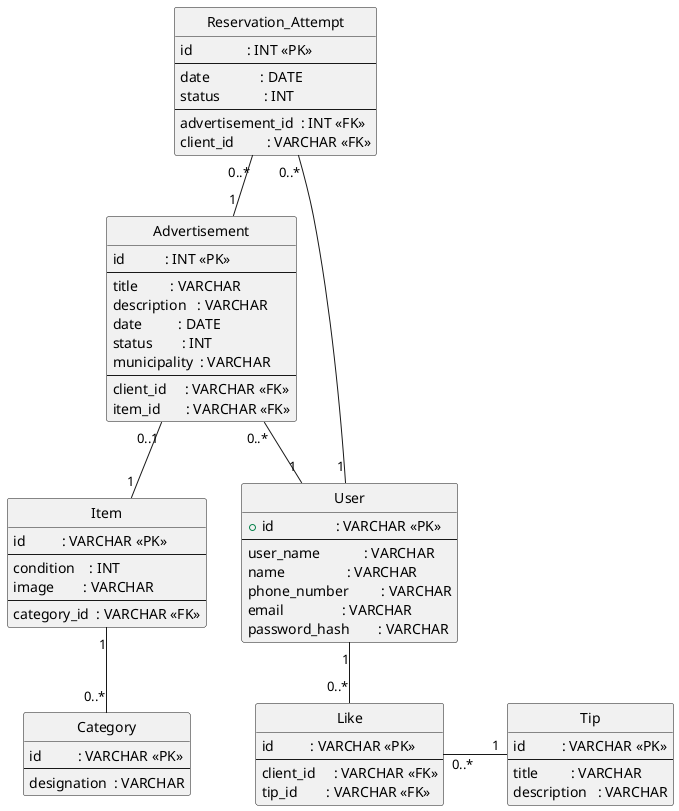@startuml
hide circles
hide methods
'left to right direction

entity Advertisement {
    id           : INT <<PK>>
    --
    title         : VARCHAR
    description   : VARCHAR
    date          : DATE
    status        : INT
    municipality  : VARCHAR
    --
    client_id     : VARCHAR <<FK>>
    item_id       : VARCHAR <<FK>>
}

entity Item {
    id          : VARCHAR <<PK>>
    --
    condition    : INT
    image        : VARCHAR
    --
    category_id  : VARCHAR <<FK>>
}

entity Category {
    id          : VARCHAR <<PK>>
    --
    designation  : VARCHAR
}

entity Reservation_Attempt {
    id               : INT <<PK>>
    --
    date              : DATE
    status            : INT
    --
    advertisement_id  : INT <<FK>>
    client_id         : VARCHAR <<FK>>
}

entity User {
    + id                 : VARCHAR <<PK>>
    --
    user_name            : VARCHAR
    name                 : VARCHAR
    phone_number         : VARCHAR
    email                : VARCHAR
    password_hash        : VARCHAR
}

entity Like {
    id          : VARCHAR <<PK>>
    --
    client_id     : VARCHAR <<FK>>
    tip_id        : VARCHAR <<FK>>
}

entity Tip {
    id          : VARCHAR <<PK>>
    --
    title         : VARCHAR
    description   : VARCHAR
}

Advertisement "0..1" -- "1" Item
Advertisement "0..*" -- "1" User
Item "1" -- "0..*" Category
Reservation_Attempt "0..*" -- "1" Advertisement
Reservation_Attempt "0..*" -- "1" User
User "1" -- "0..*" Like
Tip "1" -left- "0..*" Like : \t

@enduml
